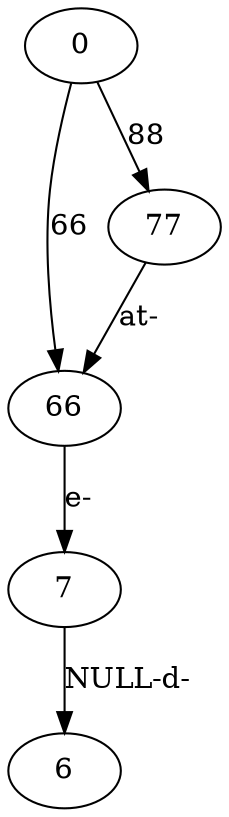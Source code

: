 digraph {
	graph [bb="0,0,90,384"];
	node [label="\N"];
	0	 [height=0.5,
		pos="27,366",
		width=0.75];
	66	 [height=0.5,
		pos="27,192",
		width=0.75];
	0 -> 66	 [label=66,
		lp="20,279",
		pos="e,22.524,209.9 22.524,348.1 19.145,334.43 14.796,314.63 13,297 11.378,281.08 11.378,276.92 13,261 14.403,247.23 17.365,232.13 20.204,\
219.66"];
	77	 [height=0.5,
		pos="63,279",
		width=0.75];
	0 -> 77	 [label=88,
		lp="54,322.5",
		pos="e,56.025,296.47 34.112,348.21 39.224,336.14 46.212,319.64 52.035,305.89"];
	7	 [height=0.5,
		pos="27,105",
		width=0.75];
	66 -> 7	 [label="e-",
		lp="32.5,148.5",
		pos="e,27,123.18 27,173.8 27,162.16 27,146.55 27,133.24"];
	77 -> 66	 [label="at-",
		lp="54.5,235.5",
		pos="e,33.975,209.47 55.888,261.21 50.776,249.14 43.788,232.64 37.965,218.89"];
	6	 [height=0.5,
		pos="27,18",
		width=0.75];
	7 -> 6	 [label="NULL-d-",
		lp="53,61.5",
		pos="e,27,36.175 27,86.799 27,75.163 27,59.548 27,46.237"];
}

